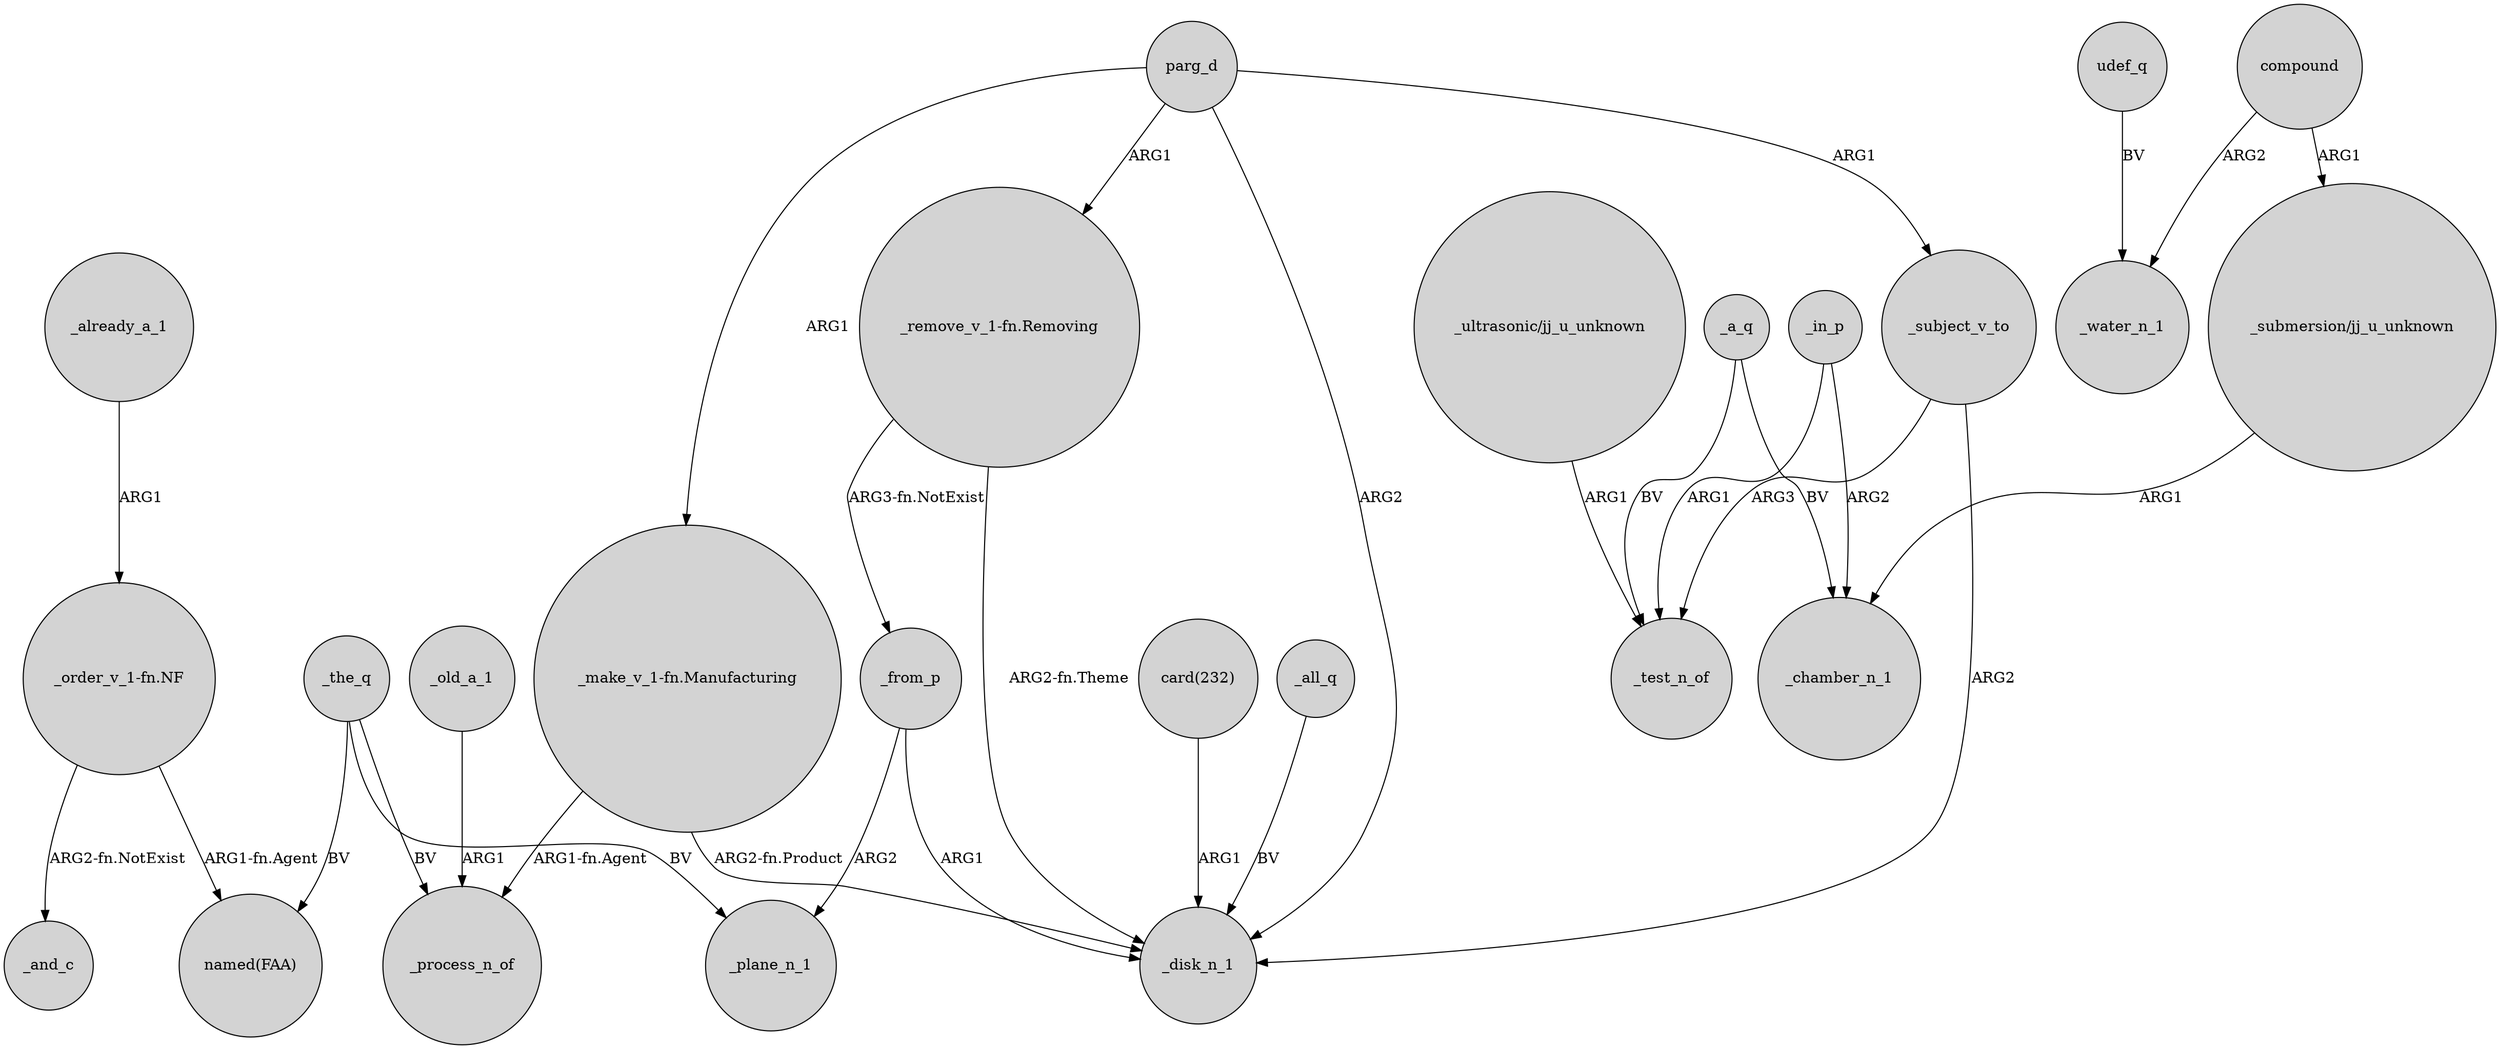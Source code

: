 digraph {
	node [shape=circle style=filled]
	_the_q -> _process_n_of [label=BV]
	"_remove_v_1-fn.Removing" -> _from_p [label="ARG3-fn.NotExist"]
	_old_a_1 -> _process_n_of [label=ARG1]
	compound -> "_submersion/jj_u_unknown" [label=ARG1]
	_the_q -> "named(FAA)" [label=BV]
	parg_d -> _disk_n_1 [label=ARG2]
	_a_q -> _chamber_n_1 [label=BV]
	"_submersion/jj_u_unknown" -> _chamber_n_1 [label=ARG1]
	parg_d -> _subject_v_to [label=ARG1]
	compound -> _water_n_1 [label=ARG2]
	_a_q -> _test_n_of [label=BV]
	_in_p -> _chamber_n_1 [label=ARG2]
	parg_d -> "_make_v_1-fn.Manufacturing" [label=ARG1]
	"_make_v_1-fn.Manufacturing" -> _process_n_of [label="ARG1-fn.Agent"]
	_subject_v_to -> _disk_n_1 [label=ARG2]
	"card(232)" -> _disk_n_1 [label=ARG1]
	_in_p -> _test_n_of [label=ARG1]
	parg_d -> "_remove_v_1-fn.Removing" [label=ARG1]
	"_order_v_1-fn.NF" -> _and_c [label="ARG2-fn.NotExist"]
	_from_p -> _plane_n_1 [label=ARG2]
	_already_a_1 -> "_order_v_1-fn.NF" [label=ARG1]
	_all_q -> _disk_n_1 [label=BV]
	_the_q -> _plane_n_1 [label=BV]
	udef_q -> _water_n_1 [label=BV]
	_from_p -> _disk_n_1 [label=ARG1]
	"_order_v_1-fn.NF" -> "named(FAA)" [label="ARG1-fn.Agent"]
	"_ultrasonic/jj_u_unknown" -> _test_n_of [label=ARG1]
	_subject_v_to -> _test_n_of [label=ARG3]
	"_make_v_1-fn.Manufacturing" -> _disk_n_1 [label="ARG2-fn.Product"]
	"_remove_v_1-fn.Removing" -> _disk_n_1 [label="ARG2-fn.Theme"]
}
